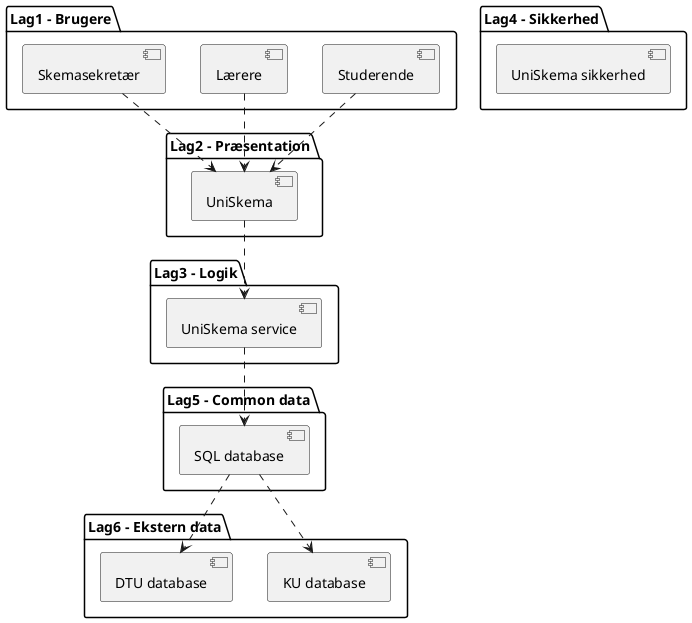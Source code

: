 @startuml
package "Lag1 - Brugere" {
  [Studerende]
  [Lærere]
  [Skemasekretær]
}

package "Lag2 - Præsentation" {
  [UniSkema]
}

package "Lag3 - Logik" {
  [UniSkema service]
}

package "Lag4 - Sikkerhed" {
    [UniSkema sikkerhed]
}

package "Lag5 - Common data" {
    [SQL database]
}

package "Lag6 - Ekstern data" {
    [KU database]
    [DTU database]
}

[Studerende] ..> [UniSkema]
[Skemasekretær] ..> [UniSkema]
[Lærere] ..> [UniSkema]
[UniSkema] ..> [UniSkema service]
[UniSkema service] ..> [SQL database]
[SQL database] ..> [KU database]
[SQL database] ..> [DTU database]


@enduml